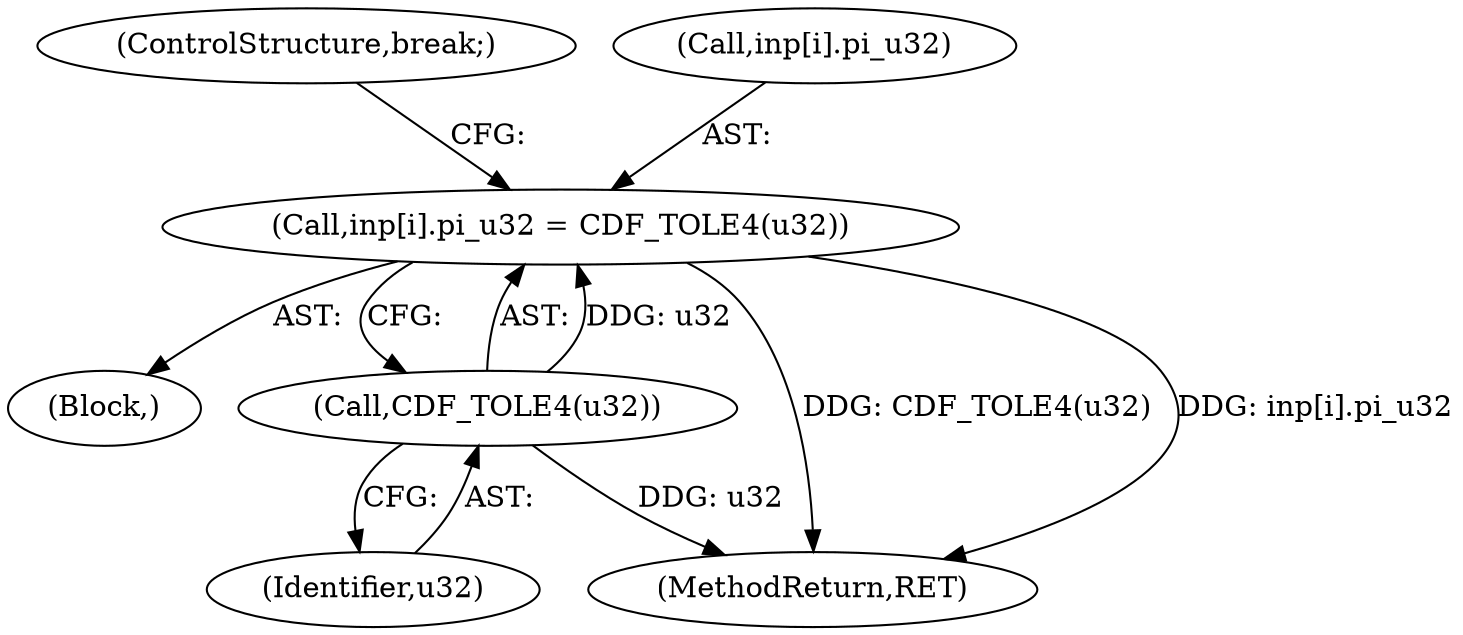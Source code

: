 digraph "0_file_1859fdb4e67c49c463c4e0078054335cd46ba295@array" {
"1000483" [label="(Call,inp[i].pi_u32 = CDF_TOLE4(u32))"];
"1000489" [label="(Call,CDF_TOLE4(u32))"];
"1000490" [label="(Identifier,u32)"];
"1000395" [label="(Block,)"];
"1000489" [label="(Call,CDF_TOLE4(u32))"];
"1000491" [label="(ControlStructure,break;)"];
"1000484" [label="(Call,inp[i].pi_u32)"];
"1000761" [label="(MethodReturn,RET)"];
"1000483" [label="(Call,inp[i].pi_u32 = CDF_TOLE4(u32))"];
"1000483" -> "1000395"  [label="AST: "];
"1000483" -> "1000489"  [label="CFG: "];
"1000484" -> "1000483"  [label="AST: "];
"1000489" -> "1000483"  [label="AST: "];
"1000491" -> "1000483"  [label="CFG: "];
"1000483" -> "1000761"  [label="DDG: CDF_TOLE4(u32)"];
"1000483" -> "1000761"  [label="DDG: inp[i].pi_u32"];
"1000489" -> "1000483"  [label="DDG: u32"];
"1000489" -> "1000490"  [label="CFG: "];
"1000490" -> "1000489"  [label="AST: "];
"1000489" -> "1000761"  [label="DDG: u32"];
}
